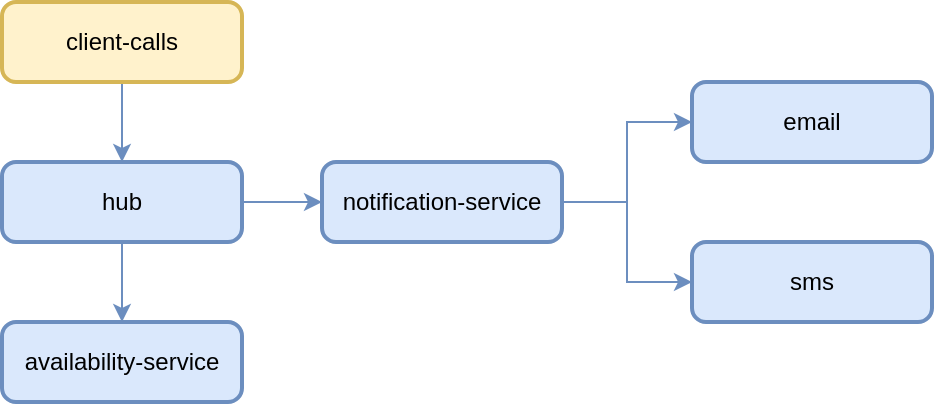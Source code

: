 <mxfile version="26.0.3" pages="2">
  <diagram name="Page-1" id="t1UecJLeyFagI6i0iQzS">
    <mxGraphModel dx="756" dy="989" grid="1" gridSize="10" guides="1" tooltips="1" connect="1" arrows="1" fold="1" page="1" pageScale="1" pageWidth="850" pageHeight="1100" math="0" shadow="0">
      <root>
        <mxCell id="0" />
        <mxCell id="1" parent="0" />
        <mxCell id="7IdPaubcNUhp0BZNhJHB-17" style="edgeStyle=orthogonalEdgeStyle;rounded=0;orthogonalLoop=1;jettySize=auto;html=1;exitX=0.5;exitY=1;exitDx=0;exitDy=0;entryX=0.5;entryY=0;entryDx=0;entryDy=0;shadow=0;fillColor=#dae8fc;strokeColor=#6c8ebf;" parent="1" source="7IdPaubcNUhp0BZNhJHB-5" target="7IdPaubcNUhp0BZNhJHB-8" edge="1">
          <mxGeometry relative="1" as="geometry" />
        </mxCell>
        <mxCell id="7IdPaubcNUhp0BZNhJHB-5" value="client-calls" style="rounded=1;whiteSpace=wrap;html=1;absoluteArcSize=1;arcSize=14;strokeWidth=2;shadow=0;fillColor=#fff2cc;strokeColor=#d6b656;" parent="1" vertex="1">
          <mxGeometry x="120" y="200" width="120" height="40" as="geometry" />
        </mxCell>
        <mxCell id="7IdPaubcNUhp0BZNhJHB-18" style="edgeStyle=orthogonalEdgeStyle;rounded=0;orthogonalLoop=1;jettySize=auto;html=1;exitX=1;exitY=0.5;exitDx=0;exitDy=0;entryX=0;entryY=0.5;entryDx=0;entryDy=0;shadow=0;fillColor=#dae8fc;strokeColor=#6c8ebf;" parent="1" source="7IdPaubcNUhp0BZNhJHB-8" target="7IdPaubcNUhp0BZNhJHB-9" edge="1">
          <mxGeometry relative="1" as="geometry" />
        </mxCell>
        <mxCell id="7IdPaubcNUhp0BZNhJHB-25" style="edgeStyle=orthogonalEdgeStyle;rounded=0;orthogonalLoop=1;jettySize=auto;html=1;exitX=0.5;exitY=1;exitDx=0;exitDy=0;entryX=0.5;entryY=0;entryDx=0;entryDy=0;shadow=0;fillColor=#dae8fc;strokeColor=#6c8ebf;" parent="1" source="7IdPaubcNUhp0BZNhJHB-8" target="7IdPaubcNUhp0BZNhJHB-24" edge="1">
          <mxGeometry relative="1" as="geometry" />
        </mxCell>
        <mxCell id="7IdPaubcNUhp0BZNhJHB-8" value="hub" style="rounded=1;whiteSpace=wrap;html=1;absoluteArcSize=1;arcSize=14;strokeWidth=2;shadow=0;fillColor=#dae8fc;strokeColor=#6c8ebf;" parent="1" vertex="1">
          <mxGeometry x="120" y="280" width="120" height="40" as="geometry" />
        </mxCell>
        <mxCell id="7IdPaubcNUhp0BZNhJHB-9" value="notification-service" style="rounded=1;whiteSpace=wrap;html=1;absoluteArcSize=1;arcSize=14;strokeWidth=2;shadow=0;fillColor=#dae8fc;strokeColor=#6c8ebf;" parent="1" vertex="1">
          <mxGeometry x="280" y="280" width="120" height="40" as="geometry" />
        </mxCell>
        <mxCell id="7IdPaubcNUhp0BZNhJHB-22" style="edgeStyle=orthogonalEdgeStyle;rounded=0;orthogonalLoop=1;jettySize=auto;html=1;exitX=1;exitY=0.5;exitDx=0;exitDy=0;entryX=0;entryY=0.5;entryDx=0;entryDy=0;shadow=0;fillColor=#dae8fc;strokeColor=#6c8ebf;" parent="1" source="7IdPaubcNUhp0BZNhJHB-9" target="7IdPaubcNUhp0BZNhJHB-20" edge="1">
          <mxGeometry relative="1" as="geometry">
            <mxPoint x="425" y="300" as="sourcePoint" />
          </mxGeometry>
        </mxCell>
        <mxCell id="7IdPaubcNUhp0BZNhJHB-23" style="edgeStyle=orthogonalEdgeStyle;rounded=0;orthogonalLoop=1;jettySize=auto;html=1;exitX=1;exitY=0.5;exitDx=0;exitDy=0;entryX=0;entryY=0.5;entryDx=0;entryDy=0;shadow=0;fillColor=#dae8fc;strokeColor=#6c8ebf;" parent="1" source="7IdPaubcNUhp0BZNhJHB-9" target="7IdPaubcNUhp0BZNhJHB-21" edge="1">
          <mxGeometry relative="1" as="geometry">
            <mxPoint x="425" y="300" as="sourcePoint" />
          </mxGeometry>
        </mxCell>
        <mxCell id="7IdPaubcNUhp0BZNhJHB-20" value="email" style="rounded=1;whiteSpace=wrap;html=1;absoluteArcSize=1;arcSize=14;strokeWidth=2;shadow=0;fillColor=#dae8fc;strokeColor=#6c8ebf;" parent="1" vertex="1">
          <mxGeometry x="465" y="240" width="120" height="40" as="geometry" />
        </mxCell>
        <mxCell id="7IdPaubcNUhp0BZNhJHB-21" value="sms" style="rounded=1;whiteSpace=wrap;html=1;absoluteArcSize=1;arcSize=14;strokeWidth=2;shadow=0;fillColor=#dae8fc;strokeColor=#6c8ebf;" parent="1" vertex="1">
          <mxGeometry x="465" y="320" width="120" height="40" as="geometry" />
        </mxCell>
        <mxCell id="7IdPaubcNUhp0BZNhJHB-24" value="availability-service" style="rounded=1;whiteSpace=wrap;html=1;absoluteArcSize=1;arcSize=14;strokeWidth=2;shadow=0;fillColor=#dae8fc;strokeColor=#6c8ebf;" parent="1" vertex="1">
          <mxGeometry x="120" y="360" width="120" height="40" as="geometry" />
        </mxCell>
      </root>
    </mxGraphModel>
  </diagram>
  <diagram id="mV4V4PMN5gB4hPDLehW_" name="wetmarket">
    <mxGraphModel dx="1493" dy="1941" grid="1" gridSize="10" guides="1" tooltips="1" connect="1" arrows="1" fold="1" page="1" pageScale="1" pageWidth="850" pageHeight="1100" math="0" shadow="0">
      <root>
        <mxCell id="0" />
        <mxCell id="1" parent="0" />
        <mxCell id="YqReF-0frpMU1cvCGQnm-2" value="&lt;b&gt;Inventory&lt;/b&gt;&lt;div&gt;listings&lt;/div&gt;&lt;div&gt;searchItems&lt;/div&gt;&lt;div&gt;createItem&lt;/div&gt;&lt;div&gt;deleteItem&lt;/div&gt;&lt;div&gt;updateItem&lt;/div&gt;" style="rounded=0;whiteSpace=wrap;html=1;" parent="1" vertex="1">
          <mxGeometry x="-60" y="60" width="150" height="100" as="geometry" />
        </mxCell>
        <mxCell id="YqReF-0frpMU1cvCGQnm-3" value="&lt;b&gt;OrderManagement&lt;/b&gt;&lt;div&gt;placeOrder&lt;/div&gt;&lt;div&gt;cancelOrder&lt;/div&gt;&lt;div&gt;updateOrder&lt;/div&gt;" style="rounded=0;whiteSpace=wrap;html=1;" parent="1" vertex="1">
          <mxGeometry x="140" y="60" width="160" height="100" as="geometry" />
        </mxCell>
        <mxCell id="YqReF-0frpMU1cvCGQnm-4" value="" style="shape=cylinder3;whiteSpace=wrap;html=1;boundedLbl=1;backgroundOutline=1;size=15;rotation=-90;" parent="1" vertex="1">
          <mxGeometry x="100" y="140" width="30" height="150" as="geometry" />
        </mxCell>
        <mxCell id="YqReF-0frpMU1cvCGQnm-5" value="Common business :&amp;nbsp;&lt;div&gt;&lt;div&gt;Trading&lt;/div&gt;&lt;div&gt;banking&lt;/div&gt;&lt;div&gt;E commerce&lt;/div&gt;&lt;div&gt;Betting&lt;/div&gt;&lt;/div&gt;&lt;div&gt;&lt;br&gt;&lt;/div&gt;" style="whiteSpace=wrap;html=1;aspect=fixed;" parent="1" vertex="1">
          <mxGeometry x="810" y="100" width="130" height="130" as="geometry" />
        </mxCell>
        <mxCell id="cQqeJcEEt4E2jyYI8T9--1" value="&lt;div&gt;&lt;b&gt;ItemOwnership&lt;/b&gt;&lt;/div&gt;&lt;div&gt;deposit&lt;/div&gt;&lt;div&gt;checkBalance&lt;/div&gt;&lt;div&gt;withdraw&lt;/div&gt;&lt;div&gt;&lt;br&gt;&lt;/div&gt;" style="rounded=0;whiteSpace=wrap;html=1;" parent="1" vertex="1">
          <mxGeometry x="370" y="60" width="160" height="100" as="geometry" />
        </mxCell>
        <mxCell id="cQqeJcEEt4E2jyYI8T9--2" value="&lt;div&gt;&lt;b&gt;OrderProcessing&lt;/b&gt;&lt;/div&gt;&lt;div&gt;calculatePrice&lt;/div&gt;&lt;div&gt;fulfillorders&lt;/div&gt;&lt;div&gt;updatebalance&lt;/div&gt;" style="rounded=0;whiteSpace=wrap;html=1;" parent="1" vertex="1">
          <mxGeometry x="140" y="270" width="160" height="80" as="geometry" />
        </mxCell>
        <mxCell id="SBcEMfOtmB-h9ePI1cDl-1" value="&lt;div&gt;&lt;b&gt;BusinessHub&lt;/b&gt;&lt;/div&gt;&lt;div&gt;RoutesAllClient&lt;/div&gt;" style="rounded=0;whiteSpace=wrap;html=1;" parent="1" vertex="1">
          <mxGeometry x="140" y="-100" width="160" height="100" as="geometry" />
        </mxCell>
      </root>
    </mxGraphModel>
  </diagram>
</mxfile>
